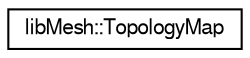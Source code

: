 digraph "Graphical Class Hierarchy"
{
  edge [fontname="FreeSans",fontsize="10",labelfontname="FreeSans",labelfontsize="10"];
  node [fontname="FreeSans",fontsize="10",shape=record];
  rankdir="LR";
  Node1 [label="libMesh::TopologyMap",height=0.2,width=0.4,color="black", fillcolor="white", style="filled",URL="$classlibMesh_1_1TopologyMap.html"];
}
